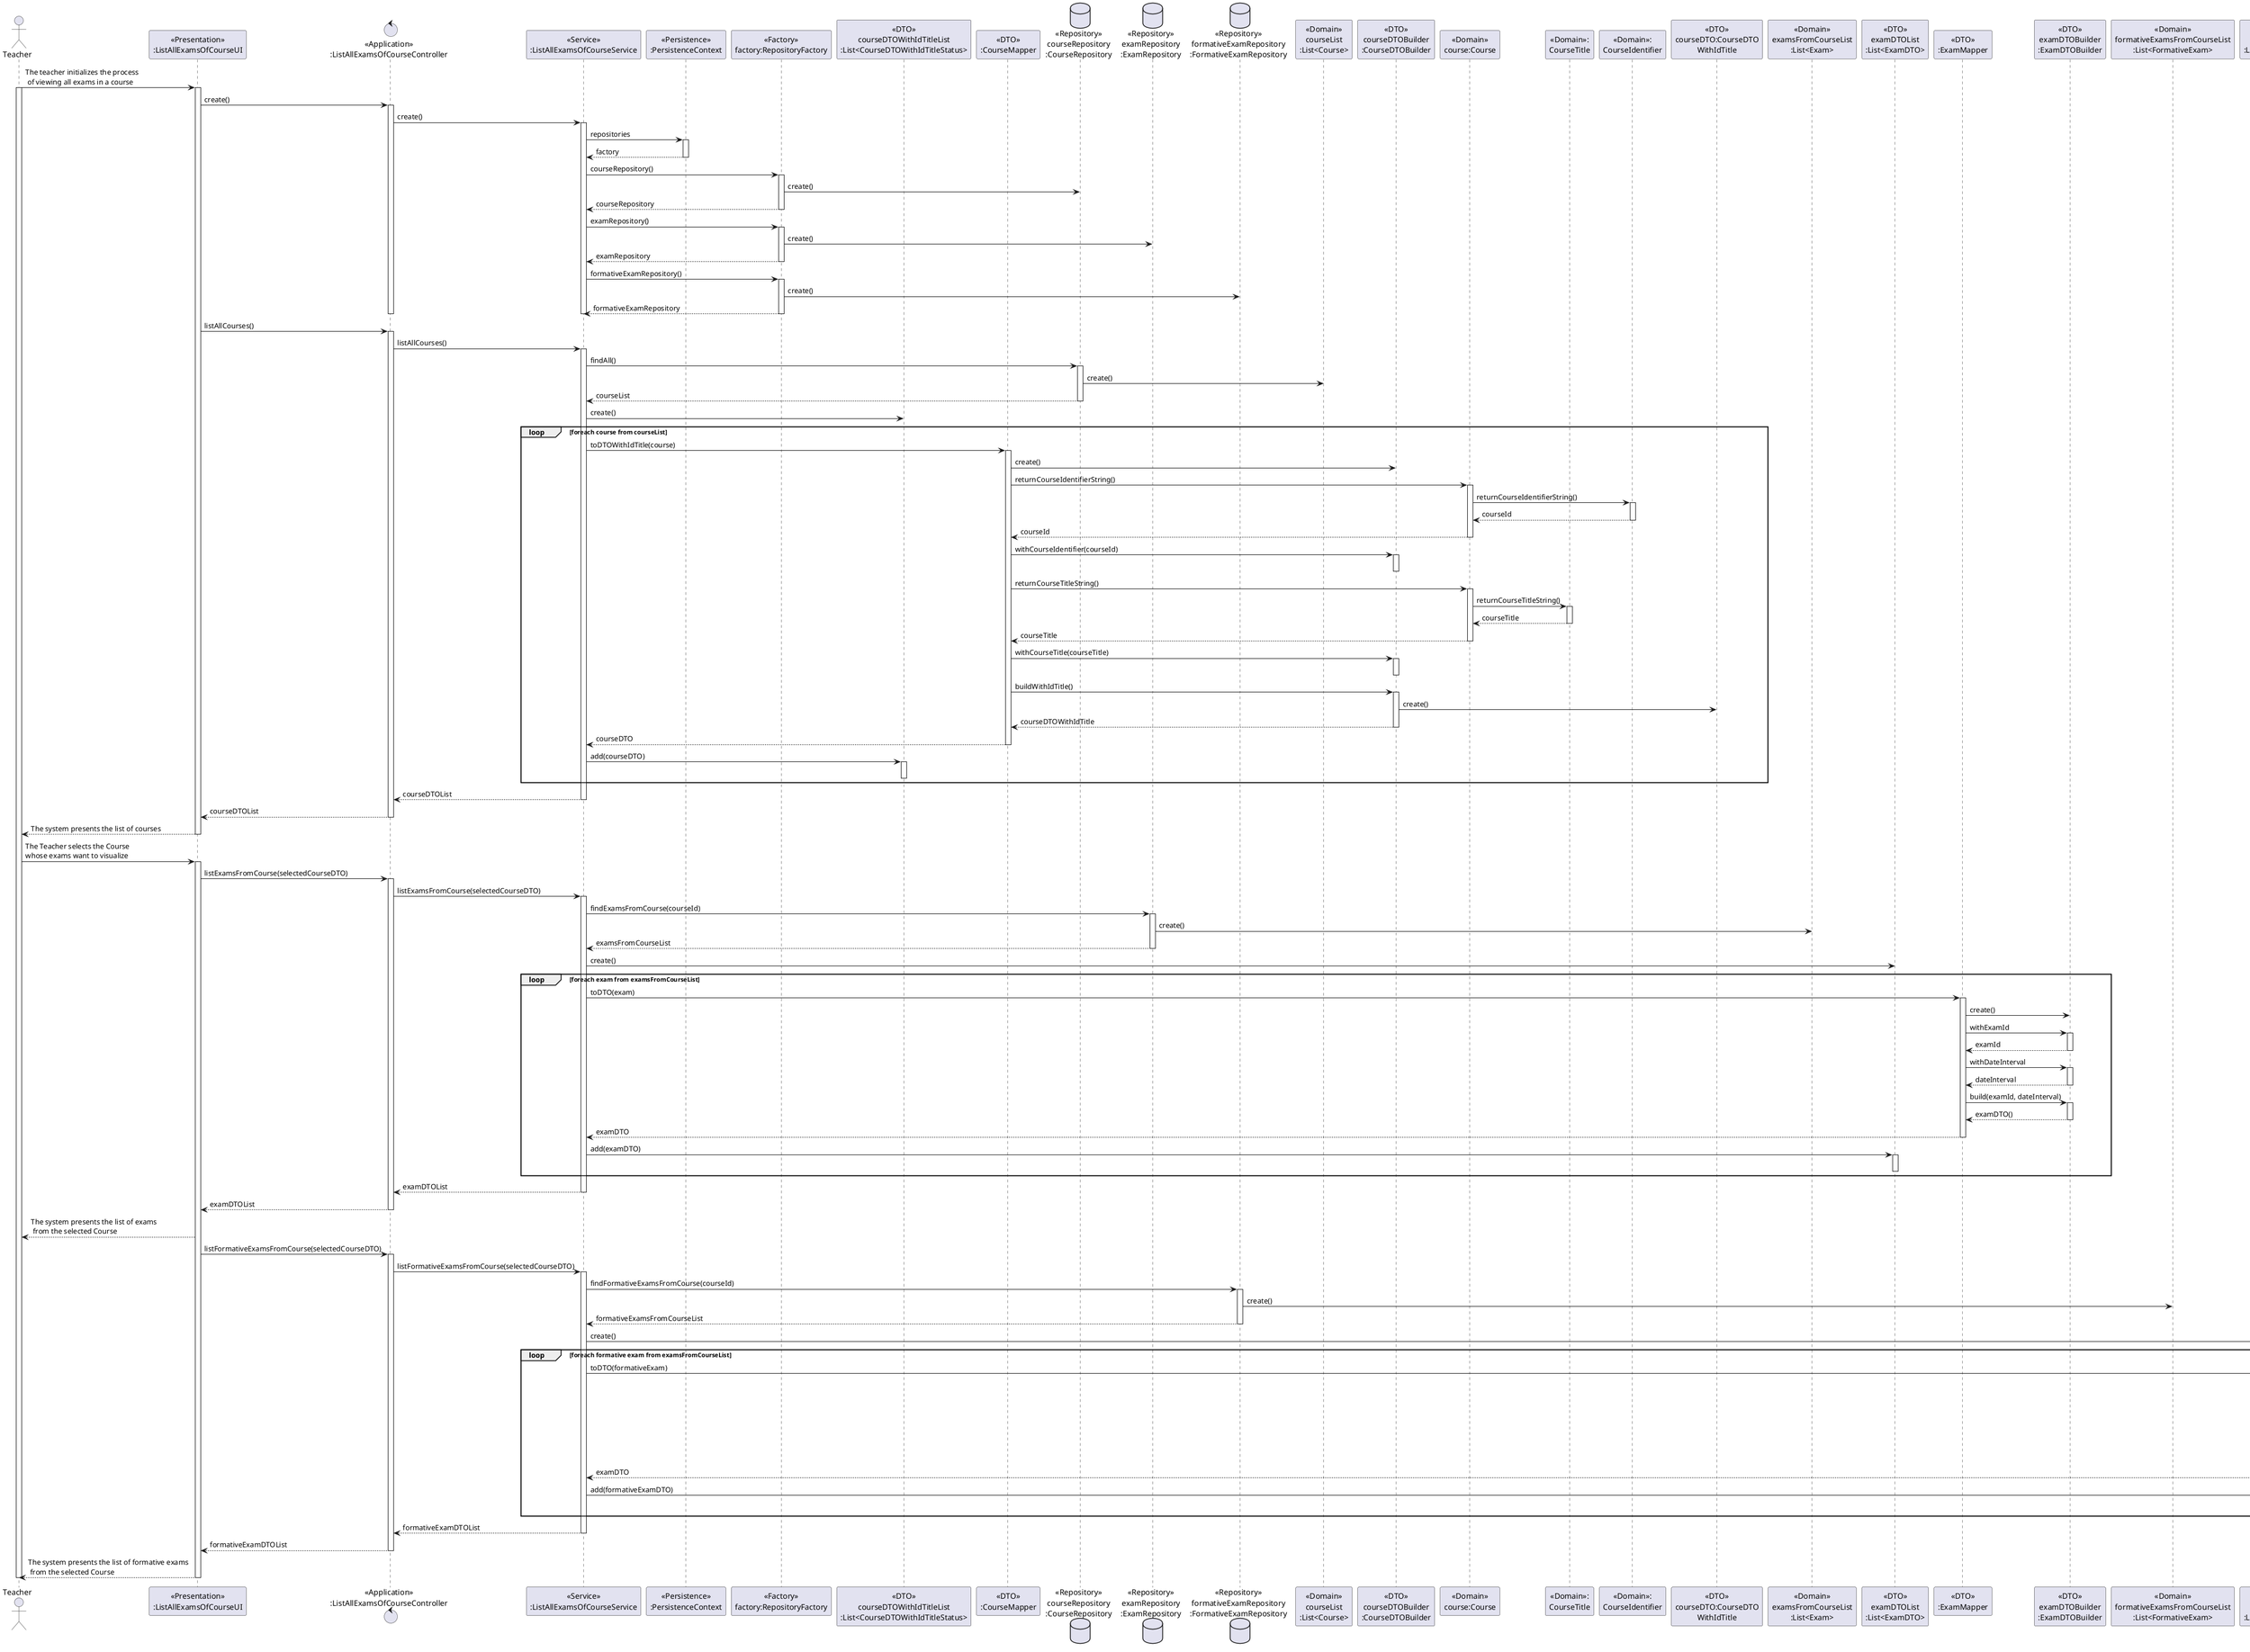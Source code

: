@startuml
actor Teacher as T
participant "<<Presentation>>\n:ListAllExamsOfCourseUI" as UI
control "<<Application>>\n:ListAllExamsOfCourseController" as CTRL
participant "<<Service>>\n:ListAllExamsOfCourseService" as LECSv
participant "<<Persistence>>\n:PersistenceContext" as PC
participant "<<Factory>>\nfactory:RepositoryFactory" as RF
participant "<<DTO>>\ncourseDTOWithIdTitleList\n:List<CourseDTOWithIdTitleStatus>" as cDtoL
participant "<<DTO>>\n:CourseMapper" as CM
database "<<Repository>>\ncourseRepository\n:CourseRepository" as CR
database "<<Repository>>\nexamRepository\n:ExamRepository" as ER
database "<<Repository>>\nformativeExamRepository\n:FormativeExamRepository" as FER
participant "<<Domain>>\ncourseList\n:List<Course>" as CL
participant "<<DTO>>\ncourseDTOBuilder\n:CourseDTOBuilder" as cDTOBuilder
participant "<<Domain>>\ncourse:Course" as C
participant "<<Domain>>:\nCourseTitle" as CT
participant "<<Domain>>:\nCourseIdentifier" as CI
participant "<<DTO>>\ncourseDTO:CourseDTO\nWithIdTitle" as cDTO
participant "<<Domain>>\nexamsFromCourseList\n:List<Exam>" as EL
participant "<<DTO>>\nexamDTOList\n:List<ExamDTO>" as eDtoL
participant "<<DTO>>\n:ExamMapper" as EM
participant "<<DTO>>\nexamDTOBuilder\n:ExamDTOBuilder" as eDTOBuilder
participant "<<Domain>>\nformativeExamsFromCourseList\n:List<FormativeExam>" as FEL
participant "<<DTO>>\nformativeExamDTOList\n:List<FormativeExamDTO>" as feDtoL
participant "<<DTO>>\n:FormativeExamMapper" as FEM
participant "<<DTO>>\nexamDTOBuilder\n:FormativeExamDTOBuilder" as feDTOBuilder

T -> UI : The teacher initializes the process\n of viewing all exams in a course
activate T
activate UI
UI -> CTRL : create()
activate CTRL
CTRL -> LECSv : create()
activate LECSv
LECSv -> PC : repositories
activate PC
PC --> LECSv : factory
deactivate PC
LECSv -> RF : courseRepository()
activate RF
RF -> CR : create()
RF --> LECSv: courseRepository
deactivate RF
LECSv -> RF : examRepository()
activate RF
RF -> ER : create()
RF --> LECSv: examRepository
deactivate RF
LECSv -> RF : formativeExamRepository()
activate RF
RF -> FER : create()
RF --> LECSv : formativeExamRepository
deactivate RF
deactivate LECSv
deactivate CTRL
UI -> CTRL : listAllCourses()
activate CTRL
CTRL -> LECSv : listAllCourses()
activate LECSv
LECSv -> CR : findAll()
activate CR
CR -> CL : create()
CR --> LECSv : courseList
deactivate CR
LECSv -> cDtoL : create()
loop foreach course from courseList
LECSv -> CM : toDTOWithIdTitle(course)
activate CM
CM -> cDTOBuilder : create()
CM -> C : returnCourseIdentifierString()
activate C
C -> CI : returnCourseIdentifierString()
activate CI
CI --> C : courseId
deactivate CI
C --> CM : courseId
deactivate C
CM -> cDTOBuilder : withCourseIdentifier(courseId)
activate cDTOBuilder
deactivate cDTOBuilder
CM -> C : returnCourseTitleString()
activate C
C -> CT : returnCourseTitleString()
activate CT
CT --> C : courseTitle
deactivate CT
C --> CM : courseTitle
deactivate C
CM -> cDTOBuilder : withCourseTitle(courseTitle)
activate cDTOBuilder
deactivate cDTOBuilder

CM -> cDTOBuilder : buildWithIdTitle()
activate cDTOBuilder
cDTOBuilder -> cDTO : create()
cDTOBuilder --> CM : courseDTOWithIdTitle
deactivate cDTOBuilder
CM --> LECSv : courseDTO
deactivate CM
deactivate CM
LECSv -> cDtoL : add(courseDTO)
activate cDtoL
deactivate cDtoL
end loop
LECSv --> CTRL : courseDTOList
deactivate LECSv
CTRL --> UI : courseDTOList
deactivate CTRL
UI --> T : The system presents the list of courses
deactivate UI
T -> UI : The Teacher selects the Course \nwhose exams want to visualize
activate UI
UI -> CTRL : listExamsFromCourse(selectedCourseDTO)
activate CTRL
CTRL -> LECSv : listExamsFromCourse(selectedCourseDTO)
activate LECSv
LECSv -> ER : findExamsFromCourse(courseId)
activate ER
ER -> EL : create()
ER --> LECSv : examsFromCourseList
deactivate ER
LECSv -> eDtoL : create()
loop foreach exam from examsFromCourseList
LECSv -> EM : toDTO(exam)
activate EM
EM -> eDTOBuilder : create()
EM -> eDTOBuilder : withExamId
activate eDTOBuilder
eDTOBuilder --> EM : examId
deactivate eDTOBuilder
EM -> eDTOBuilder : withDateInterval
activate eDTOBuilder
eDTOBuilder --> EM : dateInterval
deactivate eDTOBuilder
EM -> eDTOBuilder : build(examId, dateInterval)
activate eDTOBuilder
eDTOBuilder --> EM : examDTO()
deactivate eDTOBuilder
EM --> LECSv : examDTO
deactivate EM
LECSv -> eDtoL : add(examDTO)
activate eDtoL
deactivate eDtoL
deactivate EM
end loop
LECSv --> CTRL : examDTOList
deactivate LECSv
CTRL --> UI : examDTOList
deactivate CTRL
UI --> T : The system presents the list of exams\n from the selected Course
UI -> CTRL : listFormativeExamsFromCourse(selectedCourseDTO)
activate CTRL
CTRL -> LECSv : listFormativeExamsFromCourse(selectedCourseDTO)
activate LECSv
LECSv -> FER : findFormativeExamsFromCourse(courseId)
activate FER
FER -> FEL : create()
FER --> LECSv : formativeExamsFromCourseList
deactivate FER
LECSv -> feDtoL : create()
loop foreach formative exam from examsFromCourseList
LECSv -> FEM : toDTO(formativeExam)
activate FEM
FEM -> feDTOBuilder : create()
FEM -> feDTOBuilder : withFormativeExamId
activate feDTOBuilder
feDTOBuilder --> FEM : formativeExamId
deactivate feDTOBuilder
FEM -> feDTOBuilder : build(formativeExamId)
activate feDTOBuilder
feDTOBuilder --> FEM : examDTO()
deactivate feDTOBuilder
FEM --> LECSv : examDTO
deactivate FEM
LECSv -> feDtoL : add(formativeExamDTO)
activate feDtoL
deactivate feDtoL
deactivate FEM
end loop
LECSv --> CTRL : formativeExamDTOList
deactivate LECSv
CTRL --> UI : formativeExamDTOList
deactivate CTRL
UI --> T : The system presents the list of formative exams\n from the selected Course
deactivate UI
deactivate T
@enduml
